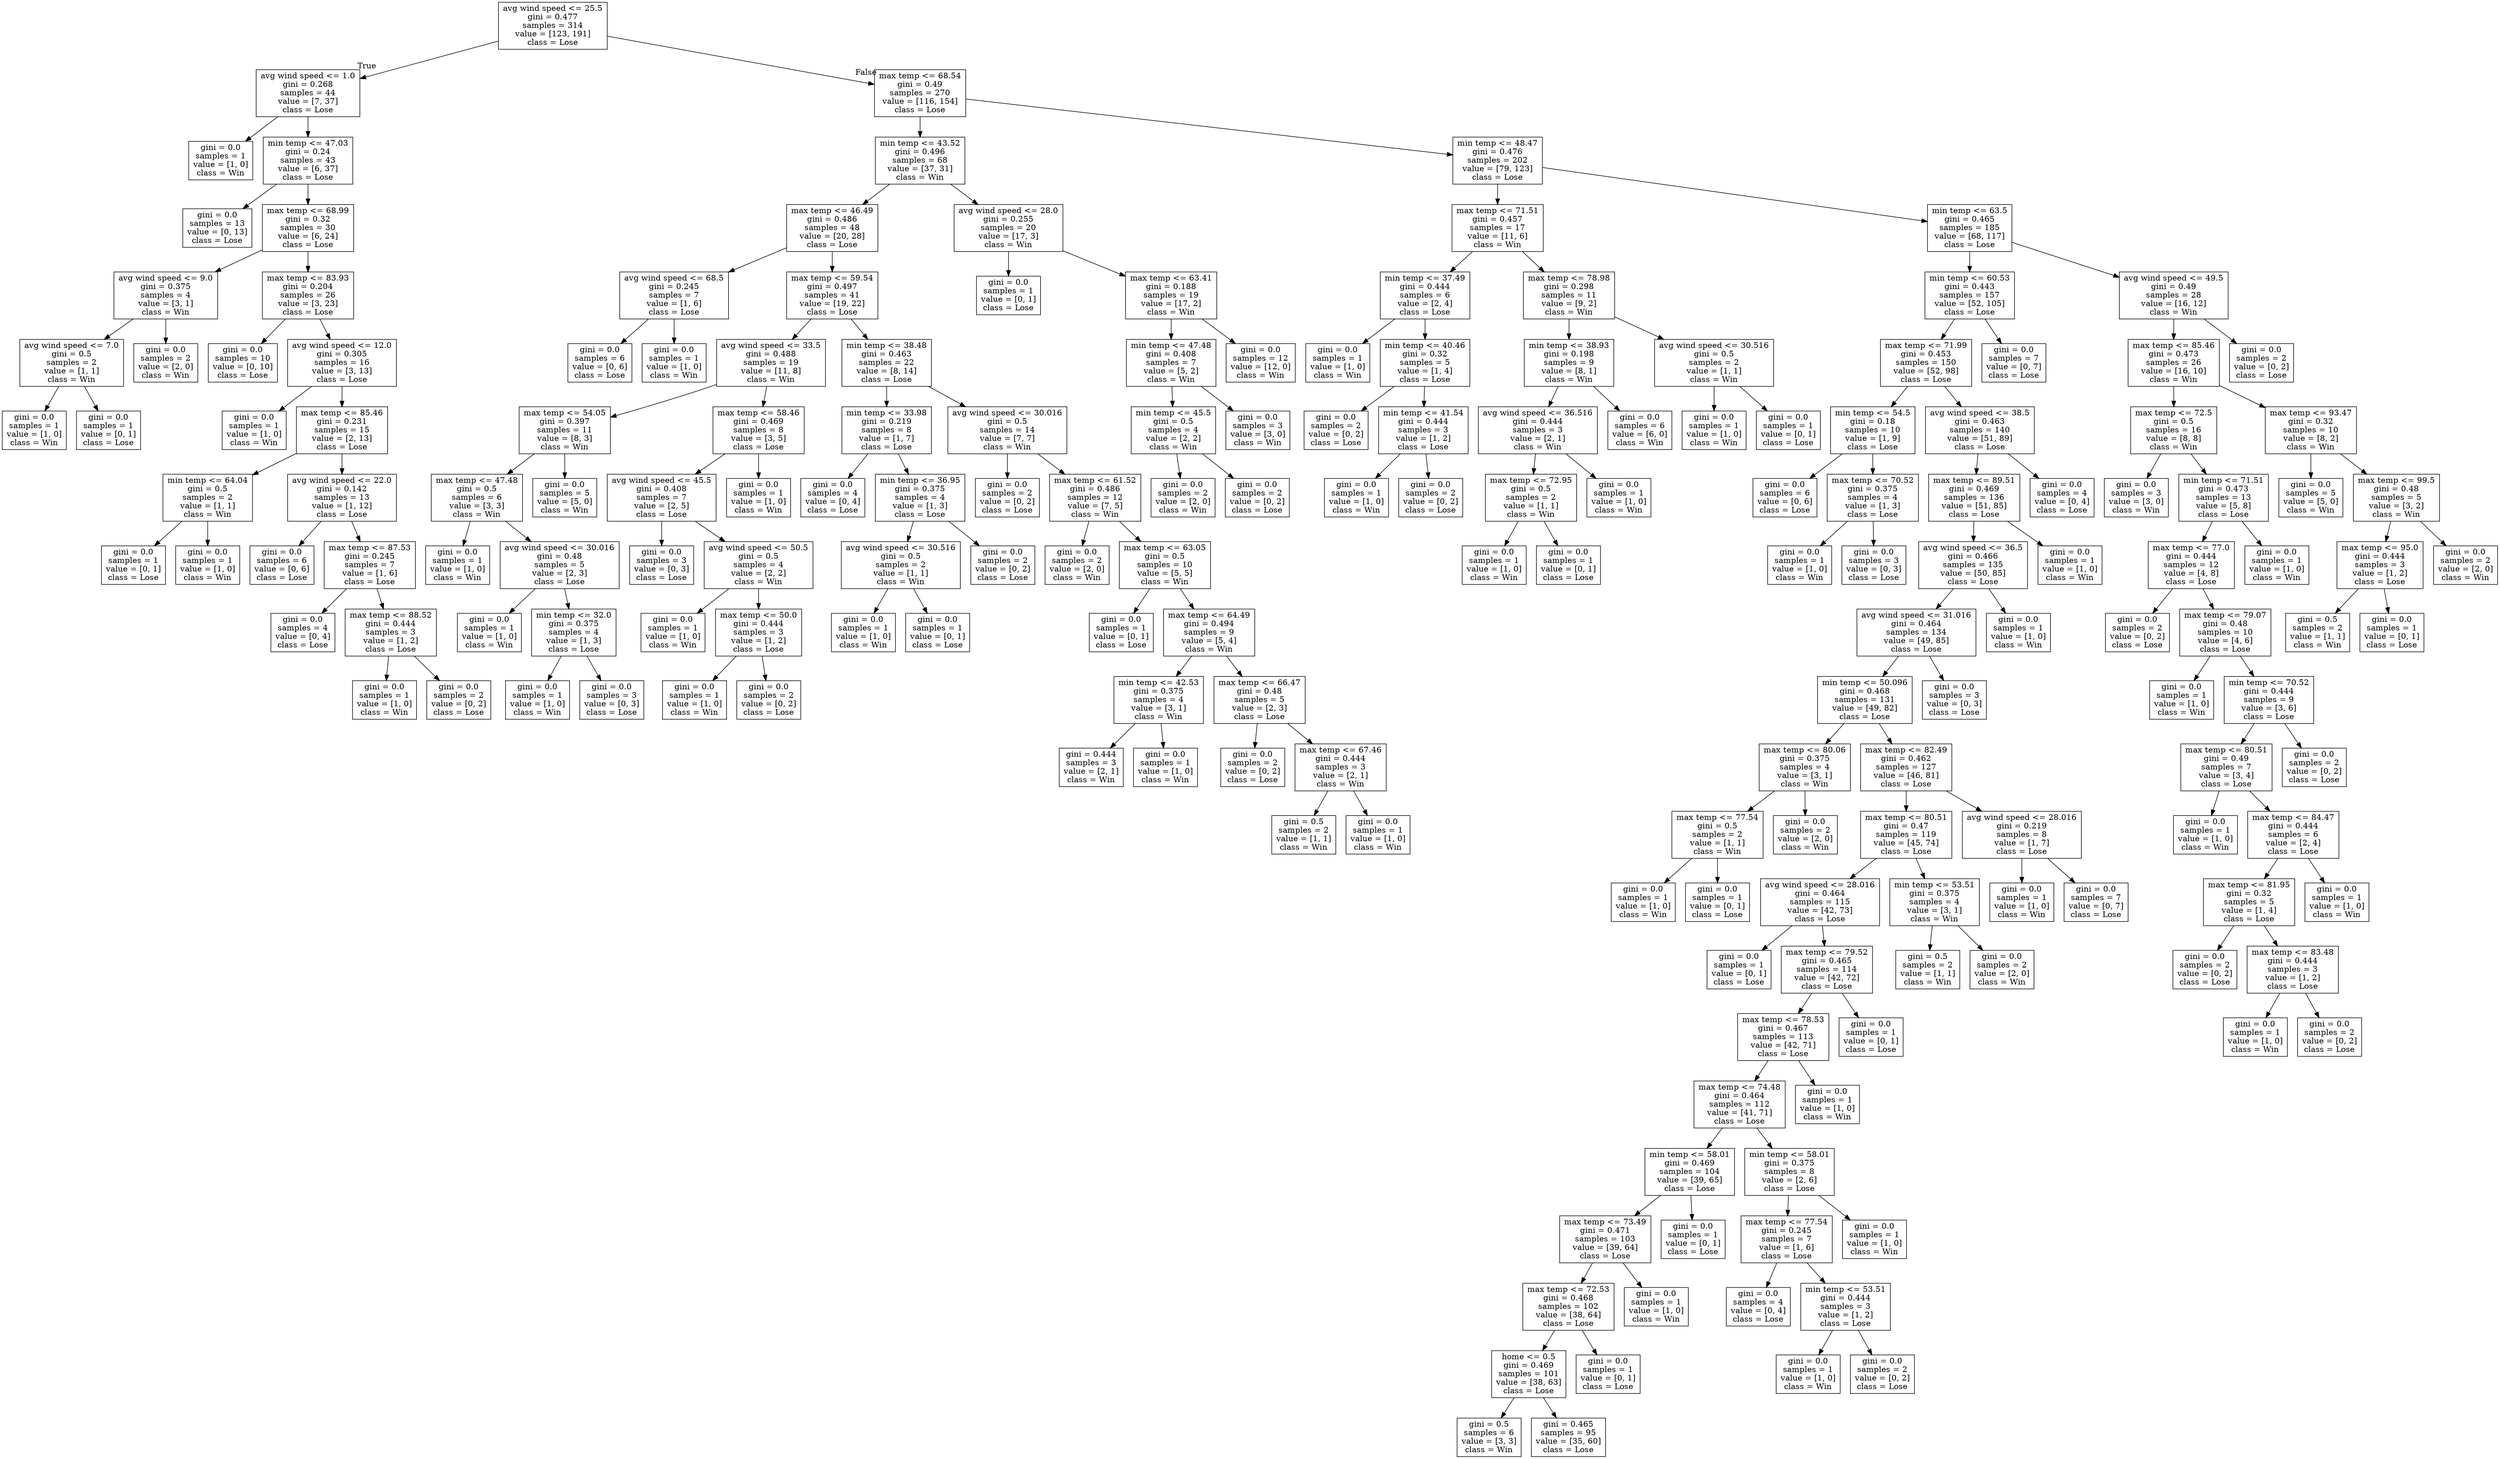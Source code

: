 digraph Tree {
node [shape=box] ;
0 [label="avg wind speed <= 25.5\ngini = 0.477\nsamples = 314\nvalue = [123, 191]\nclass = Lose"] ;
1 [label="avg wind speed <= 1.0\ngini = 0.268\nsamples = 44\nvalue = [7, 37]\nclass = Lose"] ;
0 -> 1 [labeldistance=2.5, labelangle=45, headlabel="True"] ;
2 [label="gini = 0.0\nsamples = 1\nvalue = [1, 0]\nclass = Win"] ;
1 -> 2 ;
3 [label="min temp <= 47.03\ngini = 0.24\nsamples = 43\nvalue = [6, 37]\nclass = Lose"] ;
1 -> 3 ;
4 [label="gini = 0.0\nsamples = 13\nvalue = [0, 13]\nclass = Lose"] ;
3 -> 4 ;
5 [label="max temp <= 68.99\ngini = 0.32\nsamples = 30\nvalue = [6, 24]\nclass = Lose"] ;
3 -> 5 ;
6 [label="avg wind speed <= 9.0\ngini = 0.375\nsamples = 4\nvalue = [3, 1]\nclass = Win"] ;
5 -> 6 ;
7 [label="avg wind speed <= 7.0\ngini = 0.5\nsamples = 2\nvalue = [1, 1]\nclass = Win"] ;
6 -> 7 ;
8 [label="gini = 0.0\nsamples = 1\nvalue = [1, 0]\nclass = Win"] ;
7 -> 8 ;
9 [label="gini = 0.0\nsamples = 1\nvalue = [0, 1]\nclass = Lose"] ;
7 -> 9 ;
10 [label="gini = 0.0\nsamples = 2\nvalue = [2, 0]\nclass = Win"] ;
6 -> 10 ;
11 [label="max temp <= 83.93\ngini = 0.204\nsamples = 26\nvalue = [3, 23]\nclass = Lose"] ;
5 -> 11 ;
12 [label="gini = 0.0\nsamples = 10\nvalue = [0, 10]\nclass = Lose"] ;
11 -> 12 ;
13 [label="avg wind speed <= 12.0\ngini = 0.305\nsamples = 16\nvalue = [3, 13]\nclass = Lose"] ;
11 -> 13 ;
14 [label="gini = 0.0\nsamples = 1\nvalue = [1, 0]\nclass = Win"] ;
13 -> 14 ;
15 [label="max temp <= 85.46\ngini = 0.231\nsamples = 15\nvalue = [2, 13]\nclass = Lose"] ;
13 -> 15 ;
16 [label="min temp <= 64.04\ngini = 0.5\nsamples = 2\nvalue = [1, 1]\nclass = Win"] ;
15 -> 16 ;
17 [label="gini = 0.0\nsamples = 1\nvalue = [0, 1]\nclass = Lose"] ;
16 -> 17 ;
18 [label="gini = 0.0\nsamples = 1\nvalue = [1, 0]\nclass = Win"] ;
16 -> 18 ;
19 [label="avg wind speed <= 22.0\ngini = 0.142\nsamples = 13\nvalue = [1, 12]\nclass = Lose"] ;
15 -> 19 ;
20 [label="gini = 0.0\nsamples = 6\nvalue = [0, 6]\nclass = Lose"] ;
19 -> 20 ;
21 [label="max temp <= 87.53\ngini = 0.245\nsamples = 7\nvalue = [1, 6]\nclass = Lose"] ;
19 -> 21 ;
22 [label="gini = 0.0\nsamples = 4\nvalue = [0, 4]\nclass = Lose"] ;
21 -> 22 ;
23 [label="max temp <= 88.52\ngini = 0.444\nsamples = 3\nvalue = [1, 2]\nclass = Lose"] ;
21 -> 23 ;
24 [label="gini = 0.0\nsamples = 1\nvalue = [1, 0]\nclass = Win"] ;
23 -> 24 ;
25 [label="gini = 0.0\nsamples = 2\nvalue = [0, 2]\nclass = Lose"] ;
23 -> 25 ;
26 [label="max temp <= 68.54\ngini = 0.49\nsamples = 270\nvalue = [116, 154]\nclass = Lose"] ;
0 -> 26 [labeldistance=2.5, labelangle=-45, headlabel="False"] ;
27 [label="min temp <= 43.52\ngini = 0.496\nsamples = 68\nvalue = [37, 31]\nclass = Win"] ;
26 -> 27 ;
28 [label="max temp <= 46.49\ngini = 0.486\nsamples = 48\nvalue = [20, 28]\nclass = Lose"] ;
27 -> 28 ;
29 [label="avg wind speed <= 68.5\ngini = 0.245\nsamples = 7\nvalue = [1, 6]\nclass = Lose"] ;
28 -> 29 ;
30 [label="gini = 0.0\nsamples = 6\nvalue = [0, 6]\nclass = Lose"] ;
29 -> 30 ;
31 [label="gini = 0.0\nsamples = 1\nvalue = [1, 0]\nclass = Win"] ;
29 -> 31 ;
32 [label="max temp <= 59.54\ngini = 0.497\nsamples = 41\nvalue = [19, 22]\nclass = Lose"] ;
28 -> 32 ;
33 [label="avg wind speed <= 33.5\ngini = 0.488\nsamples = 19\nvalue = [11, 8]\nclass = Win"] ;
32 -> 33 ;
34 [label="max temp <= 54.05\ngini = 0.397\nsamples = 11\nvalue = [8, 3]\nclass = Win"] ;
33 -> 34 ;
35 [label="max temp <= 47.48\ngini = 0.5\nsamples = 6\nvalue = [3, 3]\nclass = Win"] ;
34 -> 35 ;
36 [label="gini = 0.0\nsamples = 1\nvalue = [1, 0]\nclass = Win"] ;
35 -> 36 ;
37 [label="avg wind speed <= 30.016\ngini = 0.48\nsamples = 5\nvalue = [2, 3]\nclass = Lose"] ;
35 -> 37 ;
38 [label="gini = 0.0\nsamples = 1\nvalue = [1, 0]\nclass = Win"] ;
37 -> 38 ;
39 [label="min temp <= 32.0\ngini = 0.375\nsamples = 4\nvalue = [1, 3]\nclass = Lose"] ;
37 -> 39 ;
40 [label="gini = 0.0\nsamples = 1\nvalue = [1, 0]\nclass = Win"] ;
39 -> 40 ;
41 [label="gini = 0.0\nsamples = 3\nvalue = [0, 3]\nclass = Lose"] ;
39 -> 41 ;
42 [label="gini = 0.0\nsamples = 5\nvalue = [5, 0]\nclass = Win"] ;
34 -> 42 ;
43 [label="max temp <= 58.46\ngini = 0.469\nsamples = 8\nvalue = [3, 5]\nclass = Lose"] ;
33 -> 43 ;
44 [label="avg wind speed <= 45.5\ngini = 0.408\nsamples = 7\nvalue = [2, 5]\nclass = Lose"] ;
43 -> 44 ;
45 [label="gini = 0.0\nsamples = 3\nvalue = [0, 3]\nclass = Lose"] ;
44 -> 45 ;
46 [label="avg wind speed <= 50.5\ngini = 0.5\nsamples = 4\nvalue = [2, 2]\nclass = Win"] ;
44 -> 46 ;
47 [label="gini = 0.0\nsamples = 1\nvalue = [1, 0]\nclass = Win"] ;
46 -> 47 ;
48 [label="max temp <= 50.0\ngini = 0.444\nsamples = 3\nvalue = [1, 2]\nclass = Lose"] ;
46 -> 48 ;
49 [label="gini = 0.0\nsamples = 1\nvalue = [1, 0]\nclass = Win"] ;
48 -> 49 ;
50 [label="gini = 0.0\nsamples = 2\nvalue = [0, 2]\nclass = Lose"] ;
48 -> 50 ;
51 [label="gini = 0.0\nsamples = 1\nvalue = [1, 0]\nclass = Win"] ;
43 -> 51 ;
52 [label="min temp <= 38.48\ngini = 0.463\nsamples = 22\nvalue = [8, 14]\nclass = Lose"] ;
32 -> 52 ;
53 [label="min temp <= 33.98\ngini = 0.219\nsamples = 8\nvalue = [1, 7]\nclass = Lose"] ;
52 -> 53 ;
54 [label="gini = 0.0\nsamples = 4\nvalue = [0, 4]\nclass = Lose"] ;
53 -> 54 ;
55 [label="min temp <= 36.95\ngini = 0.375\nsamples = 4\nvalue = [1, 3]\nclass = Lose"] ;
53 -> 55 ;
56 [label="avg wind speed <= 30.516\ngini = 0.5\nsamples = 2\nvalue = [1, 1]\nclass = Win"] ;
55 -> 56 ;
57 [label="gini = 0.0\nsamples = 1\nvalue = [1, 0]\nclass = Win"] ;
56 -> 57 ;
58 [label="gini = 0.0\nsamples = 1\nvalue = [0, 1]\nclass = Lose"] ;
56 -> 58 ;
59 [label="gini = 0.0\nsamples = 2\nvalue = [0, 2]\nclass = Lose"] ;
55 -> 59 ;
60 [label="avg wind speed <= 30.016\ngini = 0.5\nsamples = 14\nvalue = [7, 7]\nclass = Win"] ;
52 -> 60 ;
61 [label="gini = 0.0\nsamples = 2\nvalue = [0, 2]\nclass = Lose"] ;
60 -> 61 ;
62 [label="max temp <= 61.52\ngini = 0.486\nsamples = 12\nvalue = [7, 5]\nclass = Win"] ;
60 -> 62 ;
63 [label="gini = 0.0\nsamples = 2\nvalue = [2, 0]\nclass = Win"] ;
62 -> 63 ;
64 [label="max temp <= 63.05\ngini = 0.5\nsamples = 10\nvalue = [5, 5]\nclass = Win"] ;
62 -> 64 ;
65 [label="gini = 0.0\nsamples = 1\nvalue = [0, 1]\nclass = Lose"] ;
64 -> 65 ;
66 [label="max temp <= 64.49\ngini = 0.494\nsamples = 9\nvalue = [5, 4]\nclass = Win"] ;
64 -> 66 ;
67 [label="min temp <= 42.53\ngini = 0.375\nsamples = 4\nvalue = [3, 1]\nclass = Win"] ;
66 -> 67 ;
68 [label="gini = 0.444\nsamples = 3\nvalue = [2, 1]\nclass = Win"] ;
67 -> 68 ;
69 [label="gini = 0.0\nsamples = 1\nvalue = [1, 0]\nclass = Win"] ;
67 -> 69 ;
70 [label="max temp <= 66.47\ngini = 0.48\nsamples = 5\nvalue = [2, 3]\nclass = Lose"] ;
66 -> 70 ;
71 [label="gini = 0.0\nsamples = 2\nvalue = [0, 2]\nclass = Lose"] ;
70 -> 71 ;
72 [label="max temp <= 67.46\ngini = 0.444\nsamples = 3\nvalue = [2, 1]\nclass = Win"] ;
70 -> 72 ;
73 [label="gini = 0.5\nsamples = 2\nvalue = [1, 1]\nclass = Win"] ;
72 -> 73 ;
74 [label="gini = 0.0\nsamples = 1\nvalue = [1, 0]\nclass = Win"] ;
72 -> 74 ;
75 [label="avg wind speed <= 28.0\ngini = 0.255\nsamples = 20\nvalue = [17, 3]\nclass = Win"] ;
27 -> 75 ;
76 [label="gini = 0.0\nsamples = 1\nvalue = [0, 1]\nclass = Lose"] ;
75 -> 76 ;
77 [label="max temp <= 63.41\ngini = 0.188\nsamples = 19\nvalue = [17, 2]\nclass = Win"] ;
75 -> 77 ;
78 [label="min temp <= 47.48\ngini = 0.408\nsamples = 7\nvalue = [5, 2]\nclass = Win"] ;
77 -> 78 ;
79 [label="min temp <= 45.5\ngini = 0.5\nsamples = 4\nvalue = [2, 2]\nclass = Win"] ;
78 -> 79 ;
80 [label="gini = 0.0\nsamples = 2\nvalue = [2, 0]\nclass = Win"] ;
79 -> 80 ;
81 [label="gini = 0.0\nsamples = 2\nvalue = [0, 2]\nclass = Lose"] ;
79 -> 81 ;
82 [label="gini = 0.0\nsamples = 3\nvalue = [3, 0]\nclass = Win"] ;
78 -> 82 ;
83 [label="gini = 0.0\nsamples = 12\nvalue = [12, 0]\nclass = Win"] ;
77 -> 83 ;
84 [label="min temp <= 48.47\ngini = 0.476\nsamples = 202\nvalue = [79, 123]\nclass = Lose"] ;
26 -> 84 ;
85 [label="max temp <= 71.51\ngini = 0.457\nsamples = 17\nvalue = [11, 6]\nclass = Win"] ;
84 -> 85 ;
86 [label="min temp <= 37.49\ngini = 0.444\nsamples = 6\nvalue = [2, 4]\nclass = Lose"] ;
85 -> 86 ;
87 [label="gini = 0.0\nsamples = 1\nvalue = [1, 0]\nclass = Win"] ;
86 -> 87 ;
88 [label="min temp <= 40.46\ngini = 0.32\nsamples = 5\nvalue = [1, 4]\nclass = Lose"] ;
86 -> 88 ;
89 [label="gini = 0.0\nsamples = 2\nvalue = [0, 2]\nclass = Lose"] ;
88 -> 89 ;
90 [label="min temp <= 41.54\ngini = 0.444\nsamples = 3\nvalue = [1, 2]\nclass = Lose"] ;
88 -> 90 ;
91 [label="gini = 0.0\nsamples = 1\nvalue = [1, 0]\nclass = Win"] ;
90 -> 91 ;
92 [label="gini = 0.0\nsamples = 2\nvalue = [0, 2]\nclass = Lose"] ;
90 -> 92 ;
93 [label="max temp <= 78.98\ngini = 0.298\nsamples = 11\nvalue = [9, 2]\nclass = Win"] ;
85 -> 93 ;
94 [label="min temp <= 38.93\ngini = 0.198\nsamples = 9\nvalue = [8, 1]\nclass = Win"] ;
93 -> 94 ;
95 [label="avg wind speed <= 36.516\ngini = 0.444\nsamples = 3\nvalue = [2, 1]\nclass = Win"] ;
94 -> 95 ;
96 [label="max temp <= 72.95\ngini = 0.5\nsamples = 2\nvalue = [1, 1]\nclass = Win"] ;
95 -> 96 ;
97 [label="gini = 0.0\nsamples = 1\nvalue = [1, 0]\nclass = Win"] ;
96 -> 97 ;
98 [label="gini = 0.0\nsamples = 1\nvalue = [0, 1]\nclass = Lose"] ;
96 -> 98 ;
99 [label="gini = 0.0\nsamples = 1\nvalue = [1, 0]\nclass = Win"] ;
95 -> 99 ;
100 [label="gini = 0.0\nsamples = 6\nvalue = [6, 0]\nclass = Win"] ;
94 -> 100 ;
101 [label="avg wind speed <= 30.516\ngini = 0.5\nsamples = 2\nvalue = [1, 1]\nclass = Win"] ;
93 -> 101 ;
102 [label="gini = 0.0\nsamples = 1\nvalue = [1, 0]\nclass = Win"] ;
101 -> 102 ;
103 [label="gini = 0.0\nsamples = 1\nvalue = [0, 1]\nclass = Lose"] ;
101 -> 103 ;
104 [label="min temp <= 63.5\ngini = 0.465\nsamples = 185\nvalue = [68, 117]\nclass = Lose"] ;
84 -> 104 ;
105 [label="min temp <= 60.53\ngini = 0.443\nsamples = 157\nvalue = [52, 105]\nclass = Lose"] ;
104 -> 105 ;
106 [label="max temp <= 71.99\ngini = 0.453\nsamples = 150\nvalue = [52, 98]\nclass = Lose"] ;
105 -> 106 ;
107 [label="min temp <= 54.5\ngini = 0.18\nsamples = 10\nvalue = [1, 9]\nclass = Lose"] ;
106 -> 107 ;
108 [label="gini = 0.0\nsamples = 6\nvalue = [0, 6]\nclass = Lose"] ;
107 -> 108 ;
109 [label="max temp <= 70.52\ngini = 0.375\nsamples = 4\nvalue = [1, 3]\nclass = Lose"] ;
107 -> 109 ;
110 [label="gini = 0.0\nsamples = 1\nvalue = [1, 0]\nclass = Win"] ;
109 -> 110 ;
111 [label="gini = 0.0\nsamples = 3\nvalue = [0, 3]\nclass = Lose"] ;
109 -> 111 ;
112 [label="avg wind speed <= 38.5\ngini = 0.463\nsamples = 140\nvalue = [51, 89]\nclass = Lose"] ;
106 -> 112 ;
113 [label="max temp <= 89.51\ngini = 0.469\nsamples = 136\nvalue = [51, 85]\nclass = Lose"] ;
112 -> 113 ;
114 [label="avg wind speed <= 36.5\ngini = 0.466\nsamples = 135\nvalue = [50, 85]\nclass = Lose"] ;
113 -> 114 ;
115 [label="avg wind speed <= 31.016\ngini = 0.464\nsamples = 134\nvalue = [49, 85]\nclass = Lose"] ;
114 -> 115 ;
116 [label="min temp <= 50.096\ngini = 0.468\nsamples = 131\nvalue = [49, 82]\nclass = Lose"] ;
115 -> 116 ;
117 [label="max temp <= 80.06\ngini = 0.375\nsamples = 4\nvalue = [3, 1]\nclass = Win"] ;
116 -> 117 ;
118 [label="max temp <= 77.54\ngini = 0.5\nsamples = 2\nvalue = [1, 1]\nclass = Win"] ;
117 -> 118 ;
119 [label="gini = 0.0\nsamples = 1\nvalue = [1, 0]\nclass = Win"] ;
118 -> 119 ;
120 [label="gini = 0.0\nsamples = 1\nvalue = [0, 1]\nclass = Lose"] ;
118 -> 120 ;
121 [label="gini = 0.0\nsamples = 2\nvalue = [2, 0]\nclass = Win"] ;
117 -> 121 ;
122 [label="max temp <= 82.49\ngini = 0.462\nsamples = 127\nvalue = [46, 81]\nclass = Lose"] ;
116 -> 122 ;
123 [label="max temp <= 80.51\ngini = 0.47\nsamples = 119\nvalue = [45, 74]\nclass = Lose"] ;
122 -> 123 ;
124 [label="avg wind speed <= 28.016\ngini = 0.464\nsamples = 115\nvalue = [42, 73]\nclass = Lose"] ;
123 -> 124 ;
125 [label="gini = 0.0\nsamples = 1\nvalue = [0, 1]\nclass = Lose"] ;
124 -> 125 ;
126 [label="max temp <= 79.52\ngini = 0.465\nsamples = 114\nvalue = [42, 72]\nclass = Lose"] ;
124 -> 126 ;
127 [label="max temp <= 78.53\ngini = 0.467\nsamples = 113\nvalue = [42, 71]\nclass = Lose"] ;
126 -> 127 ;
128 [label="max temp <= 74.48\ngini = 0.464\nsamples = 112\nvalue = [41, 71]\nclass = Lose"] ;
127 -> 128 ;
129 [label="min temp <= 58.01\ngini = 0.469\nsamples = 104\nvalue = [39, 65]\nclass = Lose"] ;
128 -> 129 ;
130 [label="max temp <= 73.49\ngini = 0.471\nsamples = 103\nvalue = [39, 64]\nclass = Lose"] ;
129 -> 130 ;
131 [label="max temp <= 72.53\ngini = 0.468\nsamples = 102\nvalue = [38, 64]\nclass = Lose"] ;
130 -> 131 ;
132 [label="home <= 0.5\ngini = 0.469\nsamples = 101\nvalue = [38, 63]\nclass = Lose"] ;
131 -> 132 ;
133 [label="gini = 0.5\nsamples = 6\nvalue = [3, 3]\nclass = Win"] ;
132 -> 133 ;
134 [label="gini = 0.465\nsamples = 95\nvalue = [35, 60]\nclass = Lose"] ;
132 -> 134 ;
135 [label="gini = 0.0\nsamples = 1\nvalue = [0, 1]\nclass = Lose"] ;
131 -> 135 ;
136 [label="gini = 0.0\nsamples = 1\nvalue = [1, 0]\nclass = Win"] ;
130 -> 136 ;
137 [label="gini = 0.0\nsamples = 1\nvalue = [0, 1]\nclass = Lose"] ;
129 -> 137 ;
138 [label="min temp <= 58.01\ngini = 0.375\nsamples = 8\nvalue = [2, 6]\nclass = Lose"] ;
128 -> 138 ;
139 [label="max temp <= 77.54\ngini = 0.245\nsamples = 7\nvalue = [1, 6]\nclass = Lose"] ;
138 -> 139 ;
140 [label="gini = 0.0\nsamples = 4\nvalue = [0, 4]\nclass = Lose"] ;
139 -> 140 ;
141 [label="min temp <= 53.51\ngini = 0.444\nsamples = 3\nvalue = [1, 2]\nclass = Lose"] ;
139 -> 141 ;
142 [label="gini = 0.0\nsamples = 1\nvalue = [1, 0]\nclass = Win"] ;
141 -> 142 ;
143 [label="gini = 0.0\nsamples = 2\nvalue = [0, 2]\nclass = Lose"] ;
141 -> 143 ;
144 [label="gini = 0.0\nsamples = 1\nvalue = [1, 0]\nclass = Win"] ;
138 -> 144 ;
145 [label="gini = 0.0\nsamples = 1\nvalue = [1, 0]\nclass = Win"] ;
127 -> 145 ;
146 [label="gini = 0.0\nsamples = 1\nvalue = [0, 1]\nclass = Lose"] ;
126 -> 146 ;
147 [label="min temp <= 53.51\ngini = 0.375\nsamples = 4\nvalue = [3, 1]\nclass = Win"] ;
123 -> 147 ;
148 [label="gini = 0.5\nsamples = 2\nvalue = [1, 1]\nclass = Win"] ;
147 -> 148 ;
149 [label="gini = 0.0\nsamples = 2\nvalue = [2, 0]\nclass = Win"] ;
147 -> 149 ;
150 [label="avg wind speed <= 28.016\ngini = 0.219\nsamples = 8\nvalue = [1, 7]\nclass = Lose"] ;
122 -> 150 ;
151 [label="gini = 0.0\nsamples = 1\nvalue = [1, 0]\nclass = Win"] ;
150 -> 151 ;
152 [label="gini = 0.0\nsamples = 7\nvalue = [0, 7]\nclass = Lose"] ;
150 -> 152 ;
153 [label="gini = 0.0\nsamples = 3\nvalue = [0, 3]\nclass = Lose"] ;
115 -> 153 ;
154 [label="gini = 0.0\nsamples = 1\nvalue = [1, 0]\nclass = Win"] ;
114 -> 154 ;
155 [label="gini = 0.0\nsamples = 1\nvalue = [1, 0]\nclass = Win"] ;
113 -> 155 ;
156 [label="gini = 0.0\nsamples = 4\nvalue = [0, 4]\nclass = Lose"] ;
112 -> 156 ;
157 [label="gini = 0.0\nsamples = 7\nvalue = [0, 7]\nclass = Lose"] ;
105 -> 157 ;
158 [label="avg wind speed <= 49.5\ngini = 0.49\nsamples = 28\nvalue = [16, 12]\nclass = Win"] ;
104 -> 158 ;
159 [label="max temp <= 85.46\ngini = 0.473\nsamples = 26\nvalue = [16, 10]\nclass = Win"] ;
158 -> 159 ;
160 [label="max temp <= 72.5\ngini = 0.5\nsamples = 16\nvalue = [8, 8]\nclass = Win"] ;
159 -> 160 ;
161 [label="gini = 0.0\nsamples = 3\nvalue = [3, 0]\nclass = Win"] ;
160 -> 161 ;
162 [label="min temp <= 71.51\ngini = 0.473\nsamples = 13\nvalue = [5, 8]\nclass = Lose"] ;
160 -> 162 ;
163 [label="max temp <= 77.0\ngini = 0.444\nsamples = 12\nvalue = [4, 8]\nclass = Lose"] ;
162 -> 163 ;
164 [label="gini = 0.0\nsamples = 2\nvalue = [0, 2]\nclass = Lose"] ;
163 -> 164 ;
165 [label="max temp <= 79.07\ngini = 0.48\nsamples = 10\nvalue = [4, 6]\nclass = Lose"] ;
163 -> 165 ;
166 [label="gini = 0.0\nsamples = 1\nvalue = [1, 0]\nclass = Win"] ;
165 -> 166 ;
167 [label="min temp <= 70.52\ngini = 0.444\nsamples = 9\nvalue = [3, 6]\nclass = Lose"] ;
165 -> 167 ;
168 [label="max temp <= 80.51\ngini = 0.49\nsamples = 7\nvalue = [3, 4]\nclass = Lose"] ;
167 -> 168 ;
169 [label="gini = 0.0\nsamples = 1\nvalue = [1, 0]\nclass = Win"] ;
168 -> 169 ;
170 [label="max temp <= 84.47\ngini = 0.444\nsamples = 6\nvalue = [2, 4]\nclass = Lose"] ;
168 -> 170 ;
171 [label="max temp <= 81.95\ngini = 0.32\nsamples = 5\nvalue = [1, 4]\nclass = Lose"] ;
170 -> 171 ;
172 [label="gini = 0.0\nsamples = 2\nvalue = [0, 2]\nclass = Lose"] ;
171 -> 172 ;
173 [label="max temp <= 83.48\ngini = 0.444\nsamples = 3\nvalue = [1, 2]\nclass = Lose"] ;
171 -> 173 ;
174 [label="gini = 0.0\nsamples = 1\nvalue = [1, 0]\nclass = Win"] ;
173 -> 174 ;
175 [label="gini = 0.0\nsamples = 2\nvalue = [0, 2]\nclass = Lose"] ;
173 -> 175 ;
176 [label="gini = 0.0\nsamples = 1\nvalue = [1, 0]\nclass = Win"] ;
170 -> 176 ;
177 [label="gini = 0.0\nsamples = 2\nvalue = [0, 2]\nclass = Lose"] ;
167 -> 177 ;
178 [label="gini = 0.0\nsamples = 1\nvalue = [1, 0]\nclass = Win"] ;
162 -> 178 ;
179 [label="max temp <= 93.47\ngini = 0.32\nsamples = 10\nvalue = [8, 2]\nclass = Win"] ;
159 -> 179 ;
180 [label="gini = 0.0\nsamples = 5\nvalue = [5, 0]\nclass = Win"] ;
179 -> 180 ;
181 [label="max temp <= 99.5\ngini = 0.48\nsamples = 5\nvalue = [3, 2]\nclass = Win"] ;
179 -> 181 ;
182 [label="max temp <= 95.0\ngini = 0.444\nsamples = 3\nvalue = [1, 2]\nclass = Lose"] ;
181 -> 182 ;
183 [label="gini = 0.5\nsamples = 2\nvalue = [1, 1]\nclass = Win"] ;
182 -> 183 ;
184 [label="gini = 0.0\nsamples = 1\nvalue = [0, 1]\nclass = Lose"] ;
182 -> 184 ;
185 [label="gini = 0.0\nsamples = 2\nvalue = [2, 0]\nclass = Win"] ;
181 -> 185 ;
186 [label="gini = 0.0\nsamples = 2\nvalue = [0, 2]\nclass = Lose"] ;
158 -> 186 ;
}